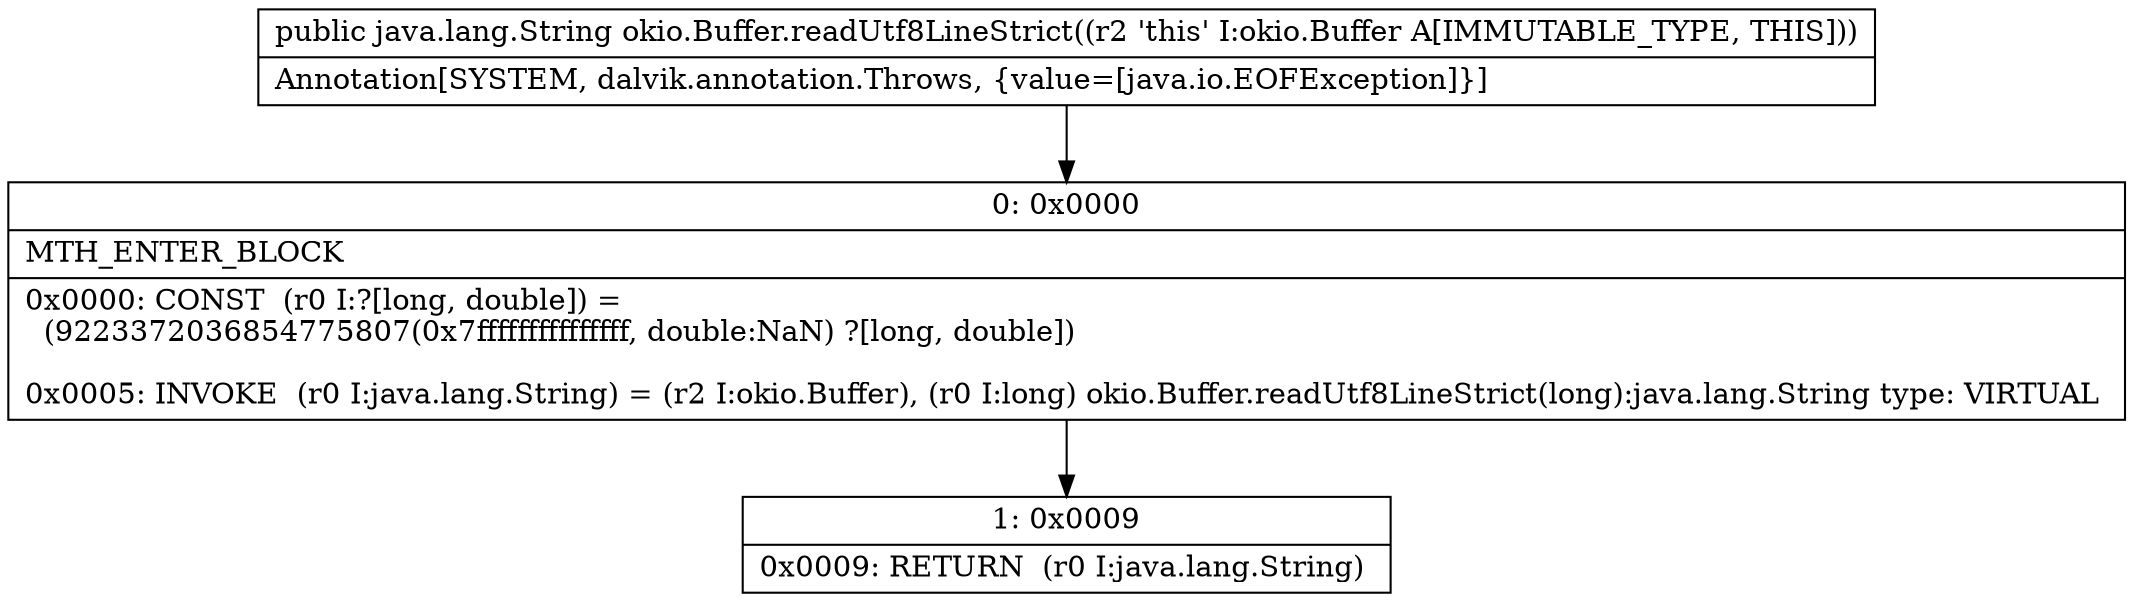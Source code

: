 digraph "CFG forokio.Buffer.readUtf8LineStrict()Ljava\/lang\/String;" {
Node_0 [shape=record,label="{0\:\ 0x0000|MTH_ENTER_BLOCK\l|0x0000: CONST  (r0 I:?[long, double]) = \l  (9223372036854775807(0x7fffffffffffffff, double:NaN) ?[long, double])\l \l0x0005: INVOKE  (r0 I:java.lang.String) = (r2 I:okio.Buffer), (r0 I:long) okio.Buffer.readUtf8LineStrict(long):java.lang.String type: VIRTUAL \l}"];
Node_1 [shape=record,label="{1\:\ 0x0009|0x0009: RETURN  (r0 I:java.lang.String) \l}"];
MethodNode[shape=record,label="{public java.lang.String okio.Buffer.readUtf8LineStrict((r2 'this' I:okio.Buffer A[IMMUTABLE_TYPE, THIS]))  | Annotation[SYSTEM, dalvik.annotation.Throws, \{value=[java.io.EOFException]\}]\l}"];
MethodNode -> Node_0;
Node_0 -> Node_1;
}

